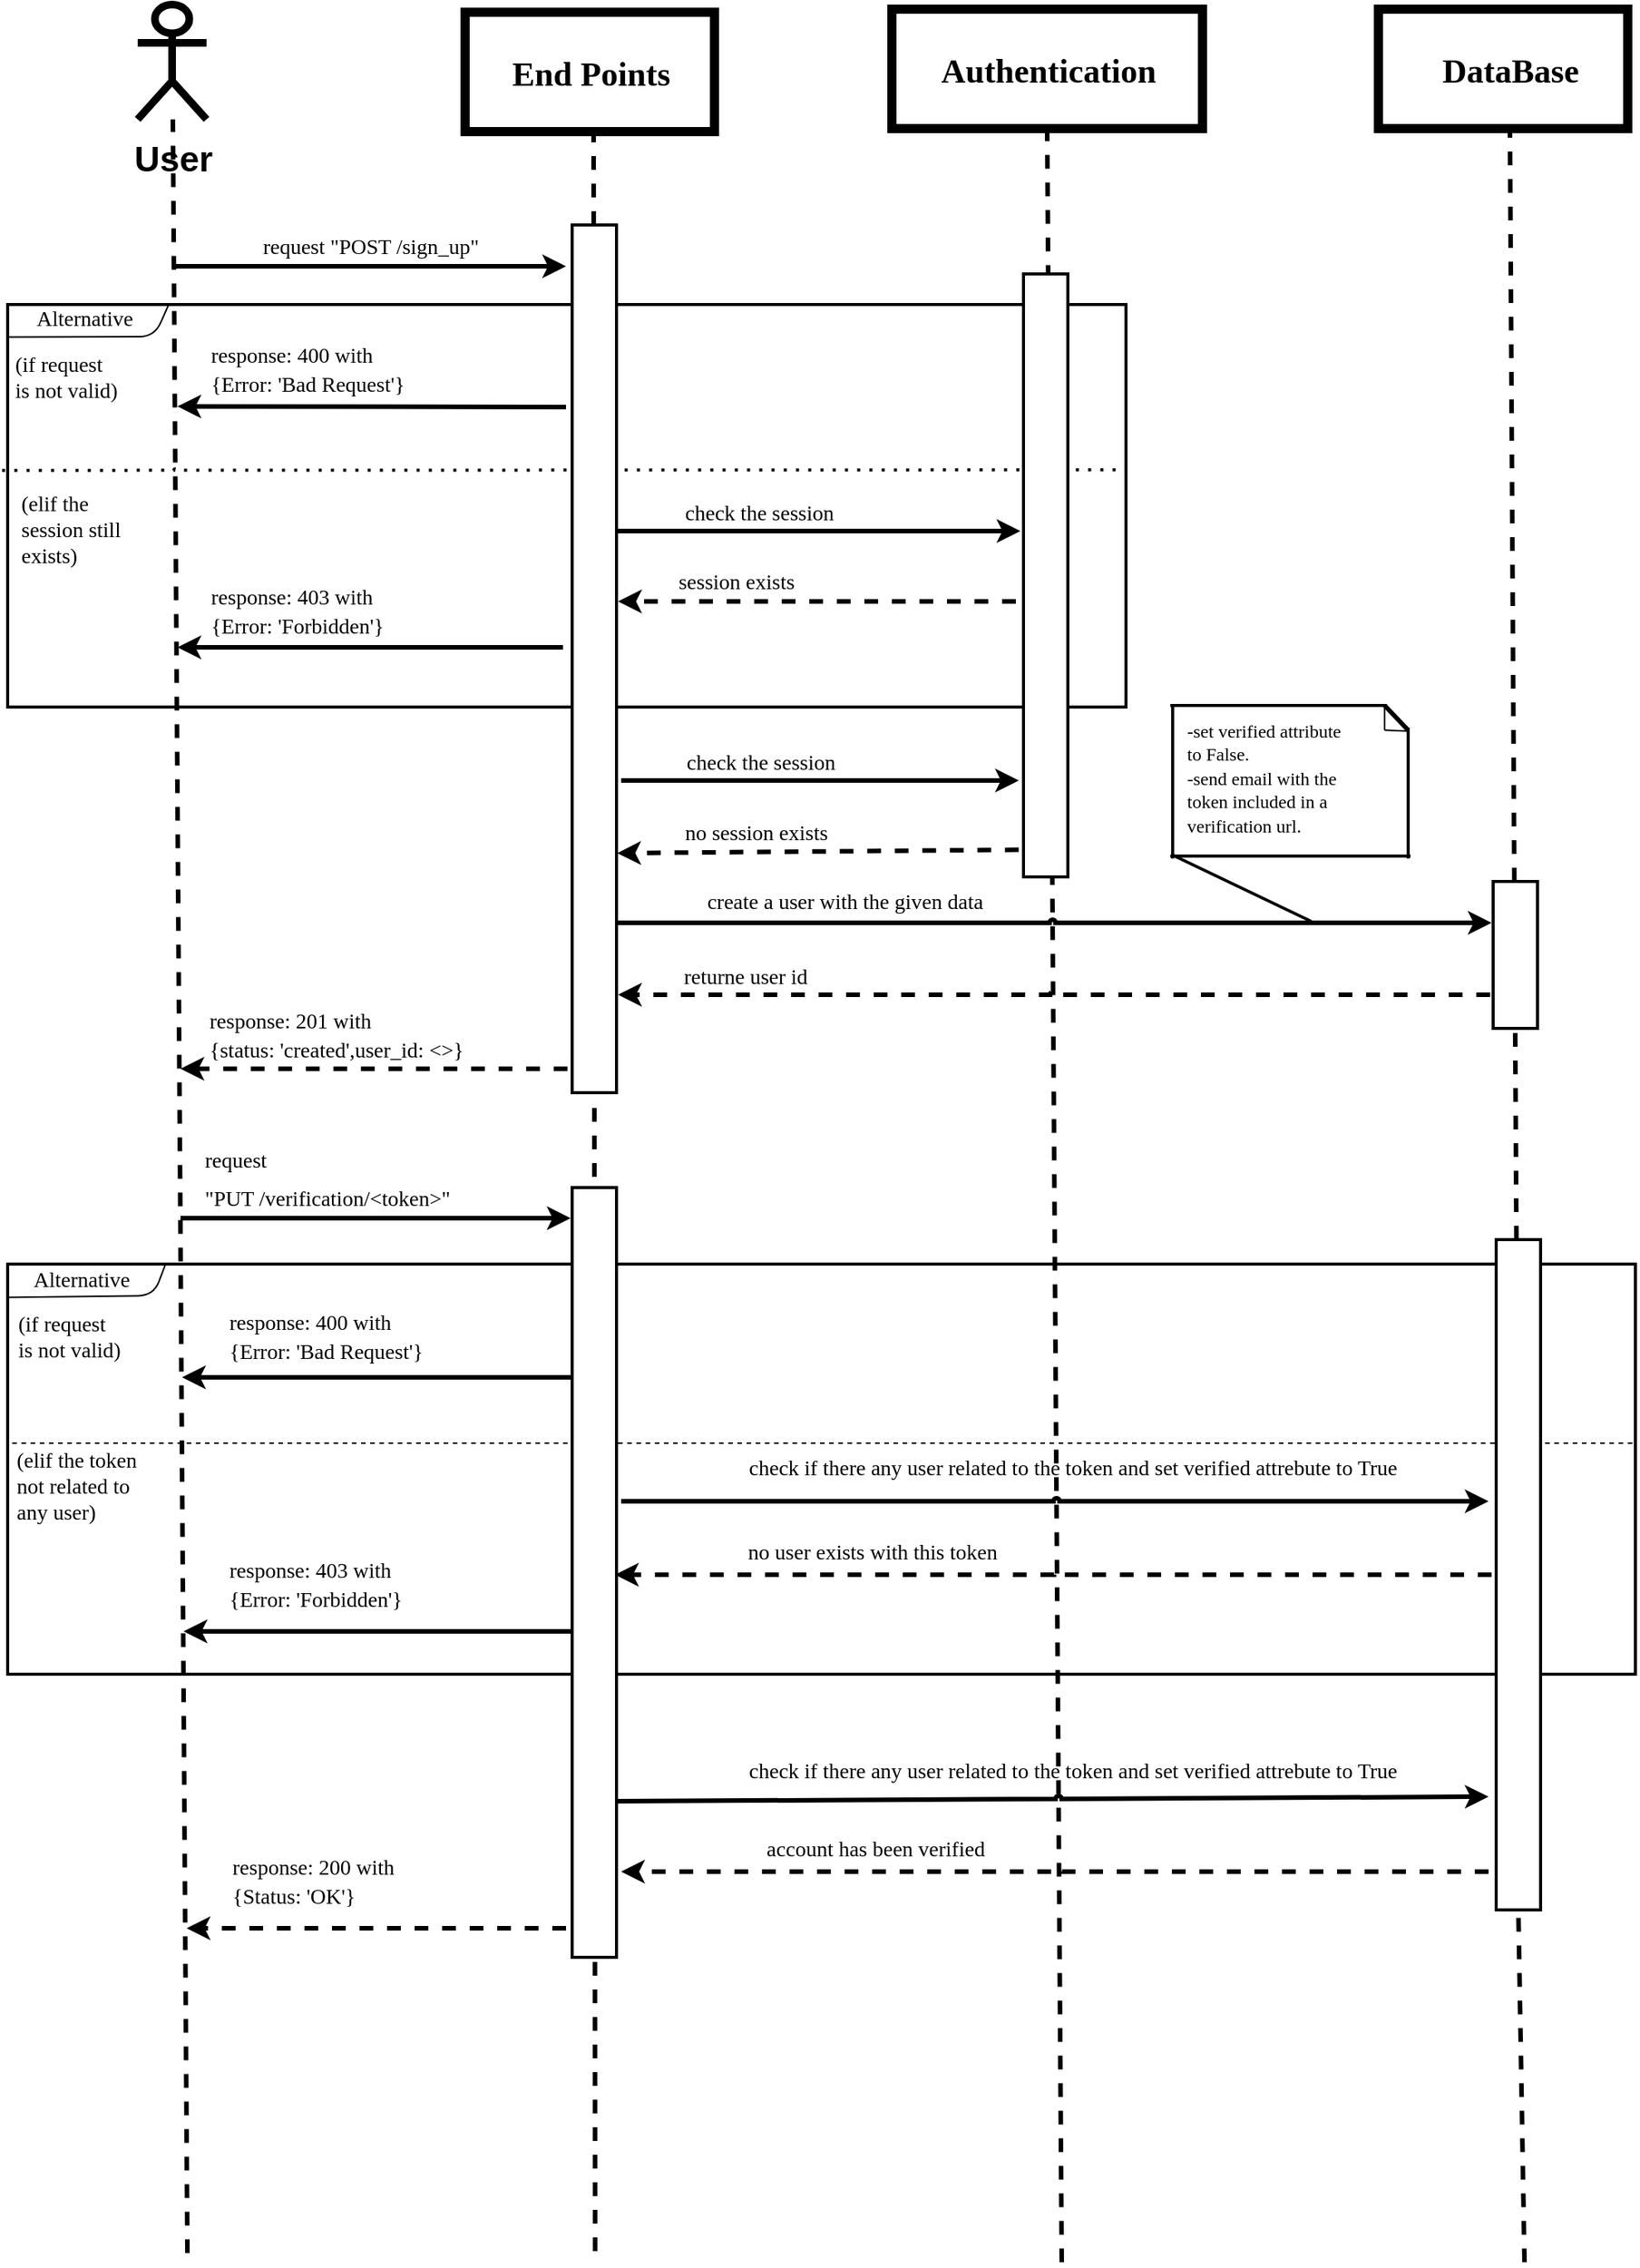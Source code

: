 <mxfile>
    <diagram id="F_yw_CQn4tfW_uXNjKrX" name="Page-1">
        <mxGraphModel dx="1655" dy="1213" grid="0" gridSize="10" guides="1" tooltips="1" connect="1" arrows="1" fold="1" page="1" pageScale="1" pageWidth="1200" pageHeight="1600" background="#ffffff" math="0" shadow="0">
            <root>
                <mxCell id="0"/>
                <mxCell id="1" parent="0"/>
                <mxCell id="2" value="&lt;p style=&quot;line-height: 120%;&quot;&gt;&lt;font size=&quot;1&quot; color=&quot;#000000&quot;&gt;&lt;b style=&quot;font-size: 23px;&quot;&gt;User&lt;/b&gt;&lt;/font&gt;&lt;/p&gt;" style="shape=umlActor;verticalLabelPosition=bottom;verticalAlign=top;html=1;outlineConnect=0;strokeColor=#000000;strokeWidth=5;" parent="1" vertex="1">
                    <mxGeometry x="111" y="46" width="45" height="75" as="geometry"/>
                </mxCell>
                <mxCell id="5" value="" style="rounded=0;whiteSpace=wrap;html=1;strokeColor=#000000;fillColor=none;strokeWidth=6;" parent="1" vertex="1">
                    <mxGeometry x="922" y="49" width="163" height="78" as="geometry"/>
                </mxCell>
                <mxCell id="16" value="" style="endArrow=none;dashed=1;html=1;entryX=0.5;entryY=1;entryDx=0;entryDy=0;rounded=1;jumpSize=0;strokeWidth=3;jumpStyle=arc;strokeColor=#000000;" parent="1" edge="1">
                    <mxGeometry width="50" height="50" relative="1" as="geometry">
                        <mxPoint x="143.5" y="1515.222" as="sourcePoint"/>
                        <mxPoint x="134" y="121.0" as="targetPoint"/>
                    </mxGeometry>
                </mxCell>
                <mxCell id="17" value="" style="endArrow=none;dashed=1;html=1;entryX=0.5;entryY=1;entryDx=0;entryDy=0;rounded=1;jumpSize=0;strokeWidth=3;jumpStyle=arc;strokeColor=#000000;startArrow=none;" parent="1" edge="1" source="142">
                    <mxGeometry width="50" height="50" relative="1" as="geometry">
                        <mxPoint x="1017.5" y="1521.222" as="sourcePoint"/>
                        <mxPoint x="1008" y="127.0" as="targetPoint"/>
                    </mxGeometry>
                </mxCell>
                <mxCell id="22" value="&lt;font face=&quot;Verdana&quot; style=&quot;font-size: 22px;&quot;&gt;DataBase&lt;/font&gt;" style="text;html=1;align=center;verticalAlign=middle;resizable=0;points=[];autosize=1;strokeColor=none;fillColor=none;fontSize=27;fontColor=#000000;strokeWidth=0;fontStyle=1" parent="1" vertex="1">
                    <mxGeometry x="940" y="66" width="135" height="44" as="geometry"/>
                </mxCell>
                <mxCell id="4" value="" style="rounded=0;whiteSpace=wrap;html=1;strokeColor=#000000;fillColor=none;strokeWidth=6;" parent="1" vertex="1">
                    <mxGeometry x="604" y="49" width="203" height="78" as="geometry"/>
                </mxCell>
                <mxCell id="6" value="" style="endArrow=none;dashed=1;html=1;entryX=0.5;entryY=1;entryDx=0;entryDy=0;rounded=1;jumpSize=0;strokeWidth=3;jumpStyle=arc;strokeColor=#000000;" parent="1" target="4" edge="1">
                    <mxGeometry width="50" height="50" relative="1" as="geometry">
                        <mxPoint x="715" y="1521.222" as="sourcePoint"/>
                        <mxPoint x="648" y="335" as="targetPoint"/>
                    </mxGeometry>
                </mxCell>
                <mxCell id="21" value="&lt;font face=&quot;Verdana&quot; style=&quot;font-size: 22px;&quot;&gt;Authentication&lt;/font&gt;" style="text;html=1;align=center;verticalAlign=middle;resizable=0;points=[];autosize=1;strokeColor=none;fillColor=none;fontSize=27;fontColor=#000000;strokeWidth=0;fontStyle=1" parent="1" vertex="1">
                    <mxGeometry x="605.5" y="66" width="200" height="44" as="geometry"/>
                </mxCell>
                <mxCell id="30" value="" style="rounded=0;whiteSpace=wrap;html=1;strokeColor=#000000;strokeWidth=2;fontFamily=Verdana;fontSize=14;fontColor=#000000;fillColor=none;" parent="1" vertex="1">
                    <mxGeometry x="26" y="242" width="731" height="263" as="geometry"/>
                </mxCell>
                <mxCell id="31" value="" style="endArrow=none;html=1;rounded=1;strokeColor=#000000;strokeWidth=1;fontFamily=Verdana;fontSize=14;fontColor=#000000;jumpStyle=arc;jumpSize=0;exitX=0;exitY=0.081;exitDx=0;exitDy=0;exitPerimeter=0;entryX=0.144;entryY=0;entryDx=0;entryDy=0;entryPerimeter=0;" parent="1" source="30" target="30" edge="1">
                    <mxGeometry width="50" height="50" relative="1" as="geometry">
                        <mxPoint x="28.244" y="277.585" as="sourcePoint"/>
                        <mxPoint x="128" y="243.483" as="targetPoint"/>
                        <Array as="points">
                            <mxPoint x="122" y="263"/>
                        </Array>
                    </mxGeometry>
                </mxCell>
                <mxCell id="35" value="Alternative" style="text;html=1;align=center;verticalAlign=middle;resizable=0;points=[];autosize=1;strokeColor=none;fillColor=none;fontSize=14;fontFamily=Verdana;fontColor=#000000;" parent="1" vertex="1">
                    <mxGeometry x="29" y="237.55" width="94" height="29" as="geometry"/>
                </mxCell>
                <mxCell id="39" value="(if request&lt;br&gt;is not valid)" style="text;html=1;align=left;verticalAlign=middle;resizable=0;points=[];autosize=1;strokeColor=none;fillColor=none;fontSize=14;fontFamily=Verdana;fontColor=#000000;" parent="1" vertex="1">
                    <mxGeometry x="29" y="266.547" width="101" height="46" as="geometry"/>
                </mxCell>
                <mxCell id="55" value="(elif the&lt;br&gt;session still&lt;br&gt;exists)" style="text;html=1;align=left;verticalAlign=middle;resizable=0;points=[];autosize=1;strokeColor=none;fillColor=none;fontSize=14;fontFamily=Verdana;fontColor=#000000;" parent="1" vertex="1">
                    <mxGeometry x="33" y="358.999" width="99" height="62" as="geometry"/>
                </mxCell>
                <mxCell id="56" value="" style="endArrow=classic;html=1;rounded=1;strokeColor=#000000;strokeWidth=3;fontFamily=Verdana;fontSize=14;fontColor=#000000;jumpStyle=arc;jumpSize=0;" parent="1" edge="1">
                    <mxGeometry width="50" height="50" relative="1" as="geometry">
                        <mxPoint x="389" y="466" as="sourcePoint"/>
                        <mxPoint x="137" y="465.998" as="targetPoint"/>
                    </mxGeometry>
                </mxCell>
                <mxCell id="57" value="&lt;p style=&quot;line-height: 70%;&quot;&gt;&lt;br&gt;&lt;/p&gt;" style="text;html=1;align=left;verticalAlign=middle;resizable=0;points=[];autosize=1;strokeColor=none;fillColor=none;fontSize=22;fontColor=#000000;" parent="1" vertex="1">
                    <mxGeometry x="154" y="486.349" width="18" height="71" as="geometry"/>
                </mxCell>
                <mxCell id="72" value="&lt;font face=&quot;Verdana&quot;&gt;&lt;span style=&quot;font-size: 14px;&quot;&gt;check the session&lt;/span&gt;&lt;/font&gt;" style="text;html=1;align=center;verticalAlign=middle;resizable=0;points=[];autosize=1;strokeColor=none;fillColor=none;fontSize=22;fontColor=#000000;" parent="1" vertex="1">
                    <mxGeometry x="445.996" y="356" width="142" height="39" as="geometry"/>
                </mxCell>
                <mxCell id="75" value="" style="endArrow=classic;html=1;rounded=1;strokeColor=#000000;strokeWidth=3;fontFamily=Verdana;fontSize=14;fontColor=#000000;jumpStyle=arc;jumpSize=0;dashed=1;" parent="1" edge="1">
                    <mxGeometry width="50" height="50" relative="1" as="geometry">
                        <mxPoint x="685" y="436" as="sourcePoint"/>
                        <mxPoint x="425" y="436" as="targetPoint"/>
                    </mxGeometry>
                </mxCell>
                <mxCell id="76" value="&lt;font face=&quot;Verdana&quot;&gt;&lt;span style=&quot;font-size: 14px;&quot;&gt;session exists&lt;/span&gt;&lt;/font&gt;" style="text;html=1;align=center;verticalAlign=middle;resizable=0;points=[];autosize=1;strokeColor=none;fillColor=none;fontSize=22;fontColor=#000000;" parent="1" vertex="1">
                    <mxGeometry x="444.996" y="401" width="115" height="39" as="geometry"/>
                </mxCell>
                <mxCell id="78" value="&lt;p style=&quot;line-height: 70%;&quot;&gt;&lt;font style=&quot;font-size: 14px;&quot; face=&quot;Verdana&quot;&gt;response: 403 with&lt;br&gt;{Error&lt;/font&gt;&lt;span style=&quot;background-color: initial; font-family: Verdana; font-size: 14px;&quot;&gt;: 'Forbidden'}&amp;nbsp;&lt;/span&gt;&lt;/p&gt;" style="text;html=1;align=left;verticalAlign=middle;resizable=0;points=[];autosize=1;strokeColor=none;fillColor=none;fontSize=22;fontColor=#000000;" parent="1" vertex="1">
                    <mxGeometry x="157" y="395.0" width="164" height="91" as="geometry"/>
                </mxCell>
                <mxCell id="80" value="" style="endArrow=classic;html=1;rounded=1;strokeColor=#000000;strokeWidth=3;fontFamily=Verdana;fontSize=14;fontColor=#000000;jumpStyle=arc;jumpSize=0;" parent="1" edge="1">
                    <mxGeometry width="50" height="50" relative="1" as="geometry">
                        <mxPoint x="391" y="309" as="sourcePoint"/>
                        <mxPoint x="137" y="308.548" as="targetPoint"/>
                    </mxGeometry>
                </mxCell>
                <mxCell id="81" value="&lt;p style=&quot;line-height: 70%;&quot;&gt;&lt;font style=&quot;font-size: 14px;&quot; face=&quot;Verdana&quot;&gt;response: 400 with&lt;br&gt;{Error&lt;/font&gt;&lt;span style=&quot;background-color: initial; font-family: Verdana; font-size: 14px;&quot;&gt;: 'Bad Request'}&amp;nbsp;&lt;/span&gt;&lt;/p&gt;" style="text;html=1;align=left;verticalAlign=middle;resizable=0;points=[];autosize=1;strokeColor=none;fillColor=none;fontSize=22;fontColor=#000000;" parent="1" vertex="1">
                    <mxGeometry x="157" y="237.55" width="183" height="91" as="geometry"/>
                </mxCell>
                <mxCell id="74" value="" style="endArrow=classic;html=1;rounded=1;strokeColor=#000000;strokeWidth=3;fontSize=22;fontColor=#000000;jumpStyle=arc;jumpSize=0;" parent="1" edge="1">
                    <mxGeometry width="50" height="50" relative="1" as="geometry">
                        <mxPoint x="425" y="390" as="sourcePoint"/>
                        <mxPoint x="688" y="390" as="targetPoint"/>
                    </mxGeometry>
                </mxCell>
                <mxCell id="83" value="" style="endArrow=none;dashed=1;html=1;dashPattern=1 3;strokeWidth=2;rounded=1;strokeColor=#000000;fontFamily=Verdana;fontSize=14;fontColor=#000000;jumpStyle=arc;jumpSize=0;exitX=-0.005;exitY=0.412;exitDx=0;exitDy=0;exitPerimeter=0;" parent="1" source="30" edge="1">
                    <mxGeometry width="50" height="50" relative="1" as="geometry">
                        <mxPoint x="267" y="408" as="sourcePoint"/>
                        <mxPoint x="757" y="350" as="targetPoint"/>
                    </mxGeometry>
                </mxCell>
                <mxCell id="42" value="&lt;font style=&quot;font-size: 14px;&quot; face=&quot;Verdana&quot;&gt;create a user with the given data&lt;/font&gt;" style="text;html=1;align=center;verticalAlign=middle;resizable=0;points=[];autosize=1;strokeColor=none;fillColor=none;fontSize=22;fontColor=#000000;" parent="1" vertex="1">
                    <mxGeometry x="447" y="611.496" width="252" height="38" as="geometry"/>
                </mxCell>
                <mxCell id="48" value="" style="endArrow=classic;html=1;rounded=1;strokeColor=#000000;strokeWidth=3;fontFamily=Verdana;fontSize=14;fontColor=#000000;jumpStyle=arc;jumpSize=0;dashed=1;exitX=0.959;exitY=0.762;exitDx=0;exitDy=0;exitPerimeter=0;" parent="1" source="49" edge="1">
                    <mxGeometry width="50" height="50" relative="1" as="geometry">
                        <mxPoint x="413" y="741.369" as="sourcePoint"/>
                        <mxPoint x="139" y="741.369" as="targetPoint"/>
                    </mxGeometry>
                </mxCell>
                <mxCell id="49" value="&lt;p style=&quot;line-height: 70%;&quot;&gt;&lt;font style=&quot;font-size: 14px;&quot; face=&quot;Verdana&quot;&gt;response: 201 with&lt;br&gt;{&lt;/font&gt;&lt;span style=&quot;background-color: initial; font-family: Verdana; font-size: 14px;&quot;&gt;status: 'created',user_id: &amp;lt;&amp;gt;}&amp;nbsp;&lt;/span&gt;&lt;/p&gt;" style="text;html=1;align=left;verticalAlign=middle;resizable=0;points=[];autosize=1;strokeColor=none;fillColor=none;fontSize=22;fontColor=#000000;" parent="1" vertex="1">
                    <mxGeometry x="156" y="672.0" width="246" height="91" as="geometry"/>
                </mxCell>
                <mxCell id="45" value="&lt;font style=&quot;font-size: 14px;&quot; face=&quot;Verdana&quot;&gt;returne user id&lt;/font&gt;" style="text;html=1;align=center;verticalAlign=middle;resizable=0;points=[];autosize=1;strokeColor=none;fillColor=none;fontSize=22;fontColor=#000000;" parent="1" vertex="1">
                    <mxGeometry x="446" y="660.0" width="123" height="38" as="geometry"/>
                </mxCell>
                <mxCell id="43" value="" style="endArrow=classic;html=1;rounded=1;strokeColor=#000000;strokeWidth=3;fontFamily=Verdana;fontSize=14;fontColor=#000000;jumpStyle=arc;jumpSize=0;dashed=1;" parent="1" edge="1">
                    <mxGeometry width="50" height="50" relative="1" as="geometry">
                        <mxPoint x="995" y="693" as="sourcePoint"/>
                        <mxPoint x="425" y="693" as="targetPoint"/>
                    </mxGeometry>
                </mxCell>
                <mxCell id="64" value="&lt;font face=&quot;Verdana&quot;&gt;&lt;span style=&quot;font-size: 14px;&quot;&gt;check the session&lt;/span&gt;&lt;/font&gt;" style="text;html=1;align=center;verticalAlign=middle;resizable=0;points=[];autosize=1;strokeColor=none;fillColor=none;fontSize=22;fontColor=#000000;" parent="1" vertex="1">
                    <mxGeometry x="446.996" y="519" width="142" height="39" as="geometry"/>
                </mxCell>
                <mxCell id="68" value="" style="endArrow=classic;html=1;rounded=1;strokeColor=#000000;strokeWidth=3;fontFamily=Verdana;fontSize=14;fontColor=#000000;jumpStyle=arc;jumpSize=0;dashed=1;exitX=-0.108;exitY=0.955;exitDx=0;exitDy=0;exitPerimeter=0;entryX=1.016;entryY=0.724;entryDx=0;entryDy=0;entryPerimeter=0;" parent="1" source="86" edge="1" target="90">
                    <mxGeometry width="50" height="50" relative="1" as="geometry">
                        <mxPoint x="704" y="597.999" as="sourcePoint"/>
                        <mxPoint x="422" y="600" as="targetPoint"/>
                    </mxGeometry>
                </mxCell>
                <mxCell id="69" value="&lt;font face=&quot;Verdana&quot;&gt;&lt;span style=&quot;font-size: 14px;&quot;&gt;no session exists&lt;/span&gt;&lt;/font&gt;" style="text;html=1;align=center;verticalAlign=middle;resizable=0;points=[];autosize=1;strokeColor=none;fillColor=none;fontSize=22;fontColor=#000000;" parent="1" vertex="1">
                    <mxGeometry x="446.996" y="565.5" width="137" height="39" as="geometry"/>
                </mxCell>
                <mxCell id="41" value="" style="endArrow=classic;html=1;rounded=1;strokeColor=#000000;strokeWidth=3;fontSize=22;fontColor=#000000;jumpStyle=arc;jumpSize=0;" parent="1" edge="1">
                    <mxGeometry width="50" height="50" relative="1" as="geometry">
                        <mxPoint x="423" y="646" as="sourcePoint"/>
                        <mxPoint x="996" y="646" as="targetPoint"/>
                    </mxGeometry>
                </mxCell>
                <mxCell id="84" value="" style="rounded=0;whiteSpace=wrap;html=1;strokeColor=#000000;strokeWidth=2;fontFamily=Verdana;fontSize=14;fontColor=#000000;fillColor=#FFFFFF;" parent="1" vertex="1">
                    <mxGeometry x="997" y="619" width="29" height="96" as="geometry"/>
                </mxCell>
                <mxCell id="86" value="" style="rounded=0;whiteSpace=wrap;html=1;strokeColor=#000000;strokeWidth=2;fontFamily=Verdana;fontSize=14;fontColor=#000000;fillColor=#FFFFFF;" parent="1" vertex="1">
                    <mxGeometry x="690" y="222" width="29" height="394" as="geometry"/>
                </mxCell>
                <mxCell id="63" value="" style="endArrow=classic;html=1;rounded=1;strokeColor=#000000;strokeWidth=3;fontSize=22;fontColor=#000000;jumpStyle=arc;jumpSize=0;" parent="1" edge="1">
                    <mxGeometry width="50" height="50" relative="1" as="geometry">
                        <mxPoint x="427" y="553" as="sourcePoint"/>
                        <mxPoint x="687" y="553" as="targetPoint"/>
                    </mxGeometry>
                </mxCell>
                <mxCell id="23" value="" style="endArrow=classic;html=1;rounded=1;strokeColor=#000000;strokeWidth=3;fontSize=22;fontColor=#000000;jumpStyle=arc;jumpSize=0;" parent="1" edge="1">
                    <mxGeometry width="50" height="50" relative="1" as="geometry">
                        <mxPoint x="134" y="217" as="sourcePoint"/>
                        <mxPoint x="391" y="217" as="targetPoint"/>
                    </mxGeometry>
                </mxCell>
                <mxCell id="24" value="&lt;font style=&quot;font-size: 14px;&quot; face=&quot;Verdana&quot;&gt;request &quot;POST /sign_up&quot;&lt;/font&gt;" style="text;html=1;align=center;verticalAlign=middle;resizable=0;points=[];autosize=1;strokeColor=none;fillColor=none;fontSize=22;fontColor=#000000;" parent="1" vertex="1">
                    <mxGeometry x="166" y="183" width="193" height="38" as="geometry"/>
                </mxCell>
                <mxCell id="3" value="" style="rounded=0;whiteSpace=wrap;html=1;strokeColor=#000000;fillColor=none;strokeWidth=6;" parent="1" vertex="1">
                    <mxGeometry x="325" y="51" width="163" height="78" as="geometry"/>
                </mxCell>
                <mxCell id="13" value="" style="endArrow=none;dashed=1;html=1;entryX=0.5;entryY=1;entryDx=0;entryDy=0;rounded=1;jumpSize=0;strokeWidth=3;jumpStyle=arc;strokeColor=#000000;startArrow=none;" parent="1" edge="1" source="90">
                    <mxGeometry width="50" height="50" relative="1" as="geometry">
                        <mxPoint x="418.5" y="1523.222" as="sourcePoint"/>
                        <mxPoint x="409" y="129" as="targetPoint"/>
                    </mxGeometry>
                </mxCell>
                <mxCell id="20" value="&lt;font face=&quot;Verdana&quot; style=&quot;font-size: 22px;&quot;&gt;End Points&lt;/font&gt;" style="text;html=1;align=center;verticalAlign=middle;resizable=0;points=[];autosize=1;strokeColor=none;fillColor=none;fontSize=27;fontColor=#000000;strokeWidth=0;fontStyle=1" parent="1" vertex="1">
                    <mxGeometry x="332" y="68" width="149" height="44" as="geometry"/>
                </mxCell>
                <mxCell id="92" value="" style="endArrow=none;dashed=1;html=1;entryX=0.5;entryY=1;entryDx=0;entryDy=0;rounded=1;jumpSize=0;strokeWidth=3;jumpStyle=arc;strokeColor=#000000;" edge="1" parent="1" target="90">
                    <mxGeometry width="50" height="50" relative="1" as="geometry">
                        <mxPoint x="410" y="1514" as="sourcePoint"/>
                        <mxPoint x="409" y="129" as="targetPoint"/>
                    </mxGeometry>
                </mxCell>
                <mxCell id="90" value="" style="rounded=0;whiteSpace=wrap;html=1;strokeColor=#000000;strokeWidth=2;fontFamily=Verdana;fontSize=14;fontColor=#000000;fillColor=#FFFFFF;" parent="1" vertex="1">
                    <mxGeometry x="395" y="190" width="29" height="567" as="geometry"/>
                </mxCell>
                <mxCell id="102" value="" style="group" vertex="1" connectable="0" parent="1">
                    <mxGeometry x="786" y="504" width="222" height="136.0" as="geometry"/>
                </mxCell>
                <mxCell id="94" value="" style="endArrow=none;html=1;strokeColor=#000000;strokeWidth=2;" edge="1" parent="102">
                    <mxGeometry width="50" height="50" relative="1" as="geometry">
                        <mxPoint as="sourcePoint"/>
                        <mxPoint x="141.608" as="targetPoint"/>
                    </mxGeometry>
                </mxCell>
                <mxCell id="95" value="" style="endArrow=none;html=1;strokeColor=#000000;strokeWidth=2;" edge="1" parent="102">
                    <mxGeometry width="50" height="50" relative="1" as="geometry">
                        <mxPoint y="98.387" as="sourcePoint"/>
                        <mxPoint x="157" y="98.387" as="targetPoint"/>
                    </mxGeometry>
                </mxCell>
                <mxCell id="97" value="" style="endArrow=none;html=1;strokeColor=#000000;strokeWidth=2;" edge="1" parent="102">
                    <mxGeometry width="50" height="50" relative="1" as="geometry">
                        <mxPoint x="1.539" y="100" as="sourcePoint"/>
                        <mxPoint x="1.539" as="targetPoint"/>
                    </mxGeometry>
                </mxCell>
                <mxCell id="98" value="" style="endArrow=none;html=1;strokeColor=#000000;strokeWidth=2;" edge="1" parent="102">
                    <mxGeometry width="50" height="50" relative="1" as="geometry">
                        <mxPoint x="155.461" y="100" as="sourcePoint"/>
                        <mxPoint x="155.461" y="14.516" as="targetPoint"/>
                    </mxGeometry>
                </mxCell>
                <mxCell id="99" value="" style="endArrow=none;html=1;strokeColor=#000000;strokeWidth=3;" edge="1" parent="102">
                    <mxGeometry width="50" height="50" relative="1" as="geometry">
                        <mxPoint x="155.461" y="16.129" as="sourcePoint"/>
                        <mxPoint x="140.069" as="targetPoint"/>
                    </mxGeometry>
                </mxCell>
                <mxCell id="100" value="" style="endArrow=none;html=1;strokeColor=#000000;strokeWidth=1;" edge="1" parent="102">
                    <mxGeometry width="50" height="50" relative="1" as="geometry">
                        <mxPoint x="140.069" y="16.129" as="sourcePoint"/>
                        <mxPoint x="140.069" y="0.565" as="targetPoint"/>
                    </mxGeometry>
                </mxCell>
                <mxCell id="101" value="" style="endArrow=none;html=1;strokeColor=#000000;strokeWidth=1;" edge="1" parent="102">
                    <mxGeometry width="50" height="50" relative="1" as="geometry">
                        <mxPoint x="140.069" y="16.129" as="sourcePoint"/>
                        <mxPoint x="155.461" y="16.694" as="targetPoint"/>
                    </mxGeometry>
                </mxCell>
                <mxCell id="105" value="&lt;p style=&quot;line-height: 130%; font-size: 12px;&quot;&gt;&lt;font style=&quot;font-size: 12px;&quot; face=&quot;Verdana&quot;&gt;-set verified attribute&lt;br&gt;to False.&lt;br&gt;-send email with the&lt;br&gt;token included in a&lt;br&gt;verification url.&lt;/font&gt;&lt;/p&gt;" style="text;html=1;align=left;verticalAlign=middle;resizable=0;points=[];autosize=1;strokeColor=none;fillColor=none;fontSize=22;fontColor=#000000;" vertex="1" parent="102">
                    <mxGeometry x="9" y="-12.0" width="147" height="119" as="geometry"/>
                </mxCell>
                <mxCell id="103" value="" style="endArrow=none;html=1;strokeColor=#000000;strokeWidth=2;" edge="1" parent="1">
                    <mxGeometry width="50" height="50" relative="1" as="geometry">
                        <mxPoint x="878" y="645" as="sourcePoint"/>
                        <mxPoint x="788" y="602" as="targetPoint"/>
                    </mxGeometry>
                </mxCell>
                <mxCell id="106" value="" style="endArrow=classic;html=1;rounded=1;strokeColor=#000000;strokeWidth=3;fontSize=22;fontColor=#000000;jumpStyle=arc;jumpSize=0;" edge="1" parent="1">
                    <mxGeometry width="50" height="50" relative="1" as="geometry">
                        <mxPoint x="139" y="839" as="sourcePoint"/>
                        <mxPoint x="394" y="839" as="targetPoint"/>
                    </mxGeometry>
                </mxCell>
                <mxCell id="107" value="&lt;p style=&quot;line-height: 0%;&quot;&gt;&lt;font style=&quot;font-size: 14px;&quot; face=&quot;Verdana&quot;&gt;request&lt;/font&gt;&lt;/p&gt;&lt;p style=&quot;line-height: 0%;&quot;&gt;&lt;font style=&quot;font-size: 14px;&quot; face=&quot;Verdana&quot;&gt;&quot;PUT /verification/&amp;lt;token&amp;gt;&quot;&lt;/font&gt;&lt;/p&gt;" style="text;html=1;align=left;verticalAlign=middle;resizable=0;points=[];autosize=1;strokeColor=none;fillColor=none;fontSize=22;fontColor=#000000;" vertex="1" parent="1">
                    <mxGeometry x="152.5" y="771" width="216" height="82" as="geometry"/>
                </mxCell>
                <mxCell id="110" value="" style="rounded=0;whiteSpace=wrap;html=1;strokeColor=#000000;strokeWidth=2;fontFamily=Verdana;fontSize=14;fontColor=#000000;fillColor=none;" vertex="1" parent="1">
                    <mxGeometry x="26" y="869" width="1064" height="268" as="geometry"/>
                </mxCell>
                <mxCell id="111" value="" style="endArrow=none;html=1;rounded=1;strokeColor=#000000;strokeWidth=1;fontFamily=Verdana;fontSize=14;fontColor=#000000;jumpStyle=arc;jumpSize=0;exitX=0;exitY=0.081;exitDx=0;exitDy=0;exitPerimeter=0;entryX=0.097;entryY=0;entryDx=0;entryDy=0;entryPerimeter=0;" edge="1" parent="1" source="110" target="110">
                    <mxGeometry width="50" height="50" relative="1" as="geometry">
                        <mxPoint x="26.278" y="889.576" as="sourcePoint"/>
                        <mxPoint x="127.557" y="868.899" as="targetPoint"/>
                        <Array as="points">
                            <mxPoint x="121.466" y="889.584"/>
                        </Array>
                    </mxGeometry>
                </mxCell>
                <mxCell id="112" value="" style="endArrow=none;dashed=1;html=1;rounded=1;strokeColor=#000000;strokeWidth=1;fontFamily=Verdana;fontSize=14;fontColor=#000000;jumpStyle=arc;jumpSize=0;" edge="1" parent="1">
                    <mxGeometry width="50" height="50" relative="1" as="geometry">
                        <mxPoint x="29" y="986" as="sourcePoint"/>
                        <mxPoint x="1090" y="986" as="targetPoint"/>
                    </mxGeometry>
                </mxCell>
                <mxCell id="113" value="Alternative" style="text;html=1;align=center;verticalAlign=middle;resizable=0;points=[];autosize=1;strokeColor=none;fillColor=none;fontSize=14;fontFamily=Verdana;fontColor=#000000;strokeWidth=2;" vertex="1" parent="1">
                    <mxGeometry x="27.046" y="865.302" width="94" height="29" as="geometry"/>
                </mxCell>
                <mxCell id="114" value="" style="endArrow=classic;html=1;rounded=1;strokeColor=#000000;strokeWidth=3;fontFamily=Verdana;fontSize=14;fontColor=#000000;jumpStyle=arc;jumpSize=0;" edge="1" parent="1">
                    <mxGeometry width="50" height="50" relative="1" as="geometry">
                        <mxPoint x="394" y="943" as="sourcePoint"/>
                        <mxPoint x="140" y="943" as="targetPoint"/>
                    </mxGeometry>
                </mxCell>
                <mxCell id="115" value="&lt;p style=&quot;line-height: 70%;&quot;&gt;&lt;font style=&quot;font-size: 14px;&quot; face=&quot;Verdana&quot;&gt;response: 400 with&lt;br&gt;{Error&lt;/font&gt;&lt;span style=&quot;background-color: initial; font-family: Verdana; font-size: 14px;&quot;&gt;: 'Bad Request'}&amp;nbsp;&lt;/span&gt;&lt;/p&gt;" style="text;html=1;align=left;verticalAlign=middle;resizable=0;points=[];autosize=1;strokeColor=none;fillColor=none;fontSize=22;fontColor=#000000;" vertex="1" parent="1">
                    <mxGeometry x="169" y="869.004" width="183" height="91" as="geometry"/>
                </mxCell>
                <mxCell id="116" value="" style="endArrow=classic;html=1;rounded=1;strokeColor=#000000;strokeWidth=3;fontFamily=Verdana;fontSize=14;fontColor=#000000;jumpStyle=arc;jumpSize=0;" edge="1" parent="1">
                    <mxGeometry width="50" height="50" relative="1" as="geometry">
                        <mxPoint x="394" y="1109" as="sourcePoint"/>
                        <mxPoint x="141" y="1109" as="targetPoint"/>
                    </mxGeometry>
                </mxCell>
                <mxCell id="117" value="&lt;p style=&quot;line-height: 70%;&quot;&gt;&lt;font style=&quot;font-size: 14px;&quot; face=&quot;Verdana&quot;&gt;response: 403 with&lt;br&gt;{Error&lt;/font&gt;&lt;span style=&quot;background-color: initial; font-family: Verdana; font-size: 14px;&quot;&gt;: 'Forbidden'}&amp;nbsp;&lt;/span&gt;&lt;/p&gt;" style="text;html=1;align=left;verticalAlign=middle;resizable=0;points=[];autosize=1;strokeColor=none;fillColor=none;fontSize=22;fontColor=#000000;" vertex="1" parent="1">
                    <mxGeometry x="169" y="1031.998" width="164" height="91" as="geometry"/>
                </mxCell>
                <mxCell id="118" value="(if request&lt;br&gt;is not valid)" style="text;html=1;align=left;verticalAlign=middle;resizable=0;points=[];autosize=1;strokeColor=none;fillColor=none;fontSize=14;fontFamily=Verdana;fontColor=#000000;" vertex="1" parent="1">
                    <mxGeometry x="31" y="894.307" width="101" height="46" as="geometry"/>
                </mxCell>
                <mxCell id="119" value="(elif the token&lt;br&gt;not related to&lt;br&gt;any user)" style="text;html=1;align=left;verticalAlign=middle;resizable=0;points=[];autosize=1;strokeColor=none;fillColor=none;fontSize=14;fontFamily=Verdana;fontColor=#000000;" vertex="1" parent="1">
                    <mxGeometry x="30" y="983.997" width="117" height="62" as="geometry"/>
                </mxCell>
                <mxCell id="120" value="&lt;font face=&quot;Verdana&quot;&gt;&lt;span style=&quot;font-size: 14px;&quot;&gt;check if there any user related to the token and set verified attrebute to True&lt;/span&gt;&lt;/font&gt;" style="text;html=1;align=center;verticalAlign=middle;resizable=0;points=[];autosize=1;strokeColor=none;fillColor=none;fontSize=22;fontColor=#000000;" vertex="1" parent="1">
                    <mxGeometry x="440" y="980" width="563" height="39" as="geometry"/>
                </mxCell>
                <mxCell id="121" value="" style="endArrow=classic;html=1;rounded=1;strokeColor=#000000;strokeWidth=3;fontSize=22;fontColor=#000000;jumpStyle=arc;jumpSize=0;" edge="1" parent="1">
                    <mxGeometry width="50" height="50" relative="1" as="geometry">
                        <mxPoint x="427" y="1024" as="sourcePoint"/>
                        <mxPoint x="994" y="1024" as="targetPoint"/>
                    </mxGeometry>
                </mxCell>
                <mxCell id="122" value="" style="endArrow=classic;html=1;rounded=1;strokeColor=#000000;strokeWidth=3;fontFamily=Verdana;fontSize=14;fontColor=#000000;jumpStyle=arc;jumpSize=0;dashed=1;" edge="1" parent="1">
                    <mxGeometry width="50" height="50" relative="1" as="geometry">
                        <mxPoint x="1014" y="1072" as="sourcePoint"/>
                        <mxPoint x="423" y="1072" as="targetPoint"/>
                    </mxGeometry>
                </mxCell>
                <mxCell id="123" value="&lt;font face=&quot;Verdana&quot;&gt;&lt;span style=&quot;font-size: 14px;&quot;&gt;no user exists with this token&lt;/span&gt;&lt;/font&gt;" style="text;html=1;align=center;verticalAlign=middle;resizable=0;points=[];autosize=1;strokeColor=none;fillColor=none;fontSize=22;fontColor=#000000;" vertex="1" parent="1">
                    <mxGeometry x="478" y="1035" width="226" height="39" as="geometry"/>
                </mxCell>
                <mxCell id="130" value="" style="endArrow=classic;html=1;rounded=1;strokeColor=#000000;strokeWidth=3;fontSize=22;fontColor=#000000;jumpStyle=arc;jumpSize=0;" edge="1" parent="1">
                    <mxGeometry width="50" height="50" relative="1" as="geometry">
                        <mxPoint x="423" y="1220" as="sourcePoint"/>
                        <mxPoint x="994" y="1217" as="targetPoint"/>
                    </mxGeometry>
                </mxCell>
                <mxCell id="131" value="&lt;font face=&quot;Verdana&quot;&gt;&lt;span style=&quot;font-size: 14px;&quot;&gt;check if there any user related to the token and set verified attrebute to True&lt;/span&gt;&lt;/font&gt;" style="text;html=1;align=center;verticalAlign=middle;resizable=0;points=[];autosize=1;strokeColor=none;fillColor=none;fontSize=22;fontColor=#000000;" vertex="1" parent="1">
                    <mxGeometry x="440" y="1178" width="563" height="39" as="geometry"/>
                </mxCell>
                <mxCell id="132" value="&lt;font face=&quot;Verdana&quot;&gt;&lt;span style=&quot;font-size: 14px;&quot;&gt;account has been verified&lt;/span&gt;&lt;/font&gt;" style="text;html=1;align=center;verticalAlign=middle;resizable=0;points=[];autosize=1;strokeColor=none;fillColor=none;fontSize=22;fontColor=#000000;" vertex="1" parent="1">
                    <mxGeometry x="494" y="1229" width="198" height="39" as="geometry"/>
                </mxCell>
                <mxCell id="133" value="" style="endArrow=classic;html=1;rounded=1;strokeColor=#000000;strokeWidth=3;fontFamily=Verdana;fontSize=14;fontColor=#000000;jumpStyle=arc;jumpSize=0;dashed=1;" edge="1" parent="1">
                    <mxGeometry width="50" height="50" relative="1" as="geometry">
                        <mxPoint x="994" y="1266" as="sourcePoint"/>
                        <mxPoint x="427" y="1266" as="targetPoint"/>
                    </mxGeometry>
                </mxCell>
                <mxCell id="134" value="&lt;p style=&quot;line-height: 70%;&quot;&gt;&lt;font style=&quot;font-size: 14px;&quot; face=&quot;Verdana&quot;&gt;response: 200 with&lt;br&gt;{Status&lt;/font&gt;&lt;span style=&quot;background-color: initial; font-family: Verdana; font-size: 14px;&quot;&gt;: 'OK'}&amp;nbsp;&lt;/span&gt;&lt;/p&gt;" style="text;html=1;align=left;verticalAlign=middle;resizable=0;points=[];autosize=1;strokeColor=none;fillColor=none;fontSize=22;fontColor=#000000;" vertex="1" parent="1">
                    <mxGeometry x="171" y="1225.998" width="154" height="91" as="geometry"/>
                </mxCell>
                <mxCell id="135" value="" style="endArrow=classic;html=1;rounded=1;strokeColor=#000000;strokeWidth=3;fontFamily=Verdana;fontSize=14;fontColor=#000000;jumpStyle=arc;jumpSize=0;dashed=1;" edge="1" parent="1">
                    <mxGeometry width="50" height="50" relative="1" as="geometry">
                        <mxPoint x="391" y="1303" as="sourcePoint"/>
                        <mxPoint x="143" y="1303" as="targetPoint"/>
                    </mxGeometry>
                </mxCell>
                <mxCell id="137" value="" style="rounded=0;whiteSpace=wrap;html=1;strokeColor=#000000;strokeWidth=2;fontFamily=Verdana;fontSize=14;fontColor=#000000;fillColor=#FFFFFF;" vertex="1" parent="1">
                    <mxGeometry x="395" y="819" width="29" height="503" as="geometry"/>
                </mxCell>
                <mxCell id="143" value="" style="endArrow=none;dashed=1;html=1;entryX=0.5;entryY=1;entryDx=0;entryDy=0;rounded=1;jumpSize=0;strokeWidth=3;jumpStyle=arc;strokeColor=#000000;" edge="1" parent="1" target="142">
                    <mxGeometry width="50" height="50" relative="1" as="geometry">
                        <mxPoint x="1017.5" y="1521.222" as="sourcePoint"/>
                        <mxPoint x="1008" y="127.0" as="targetPoint"/>
                    </mxGeometry>
                </mxCell>
                <mxCell id="142" value="" style="rounded=0;whiteSpace=wrap;html=1;strokeColor=#000000;strokeWidth=2;fontFamily=Verdana;fontSize=14;fontColor=#000000;fillColor=#FFFFFF;" vertex="1" parent="1">
                    <mxGeometry x="999" y="853" width="29" height="438" as="geometry"/>
                </mxCell>
            </root>
        </mxGraphModel>
    </diagram>
</mxfile>
